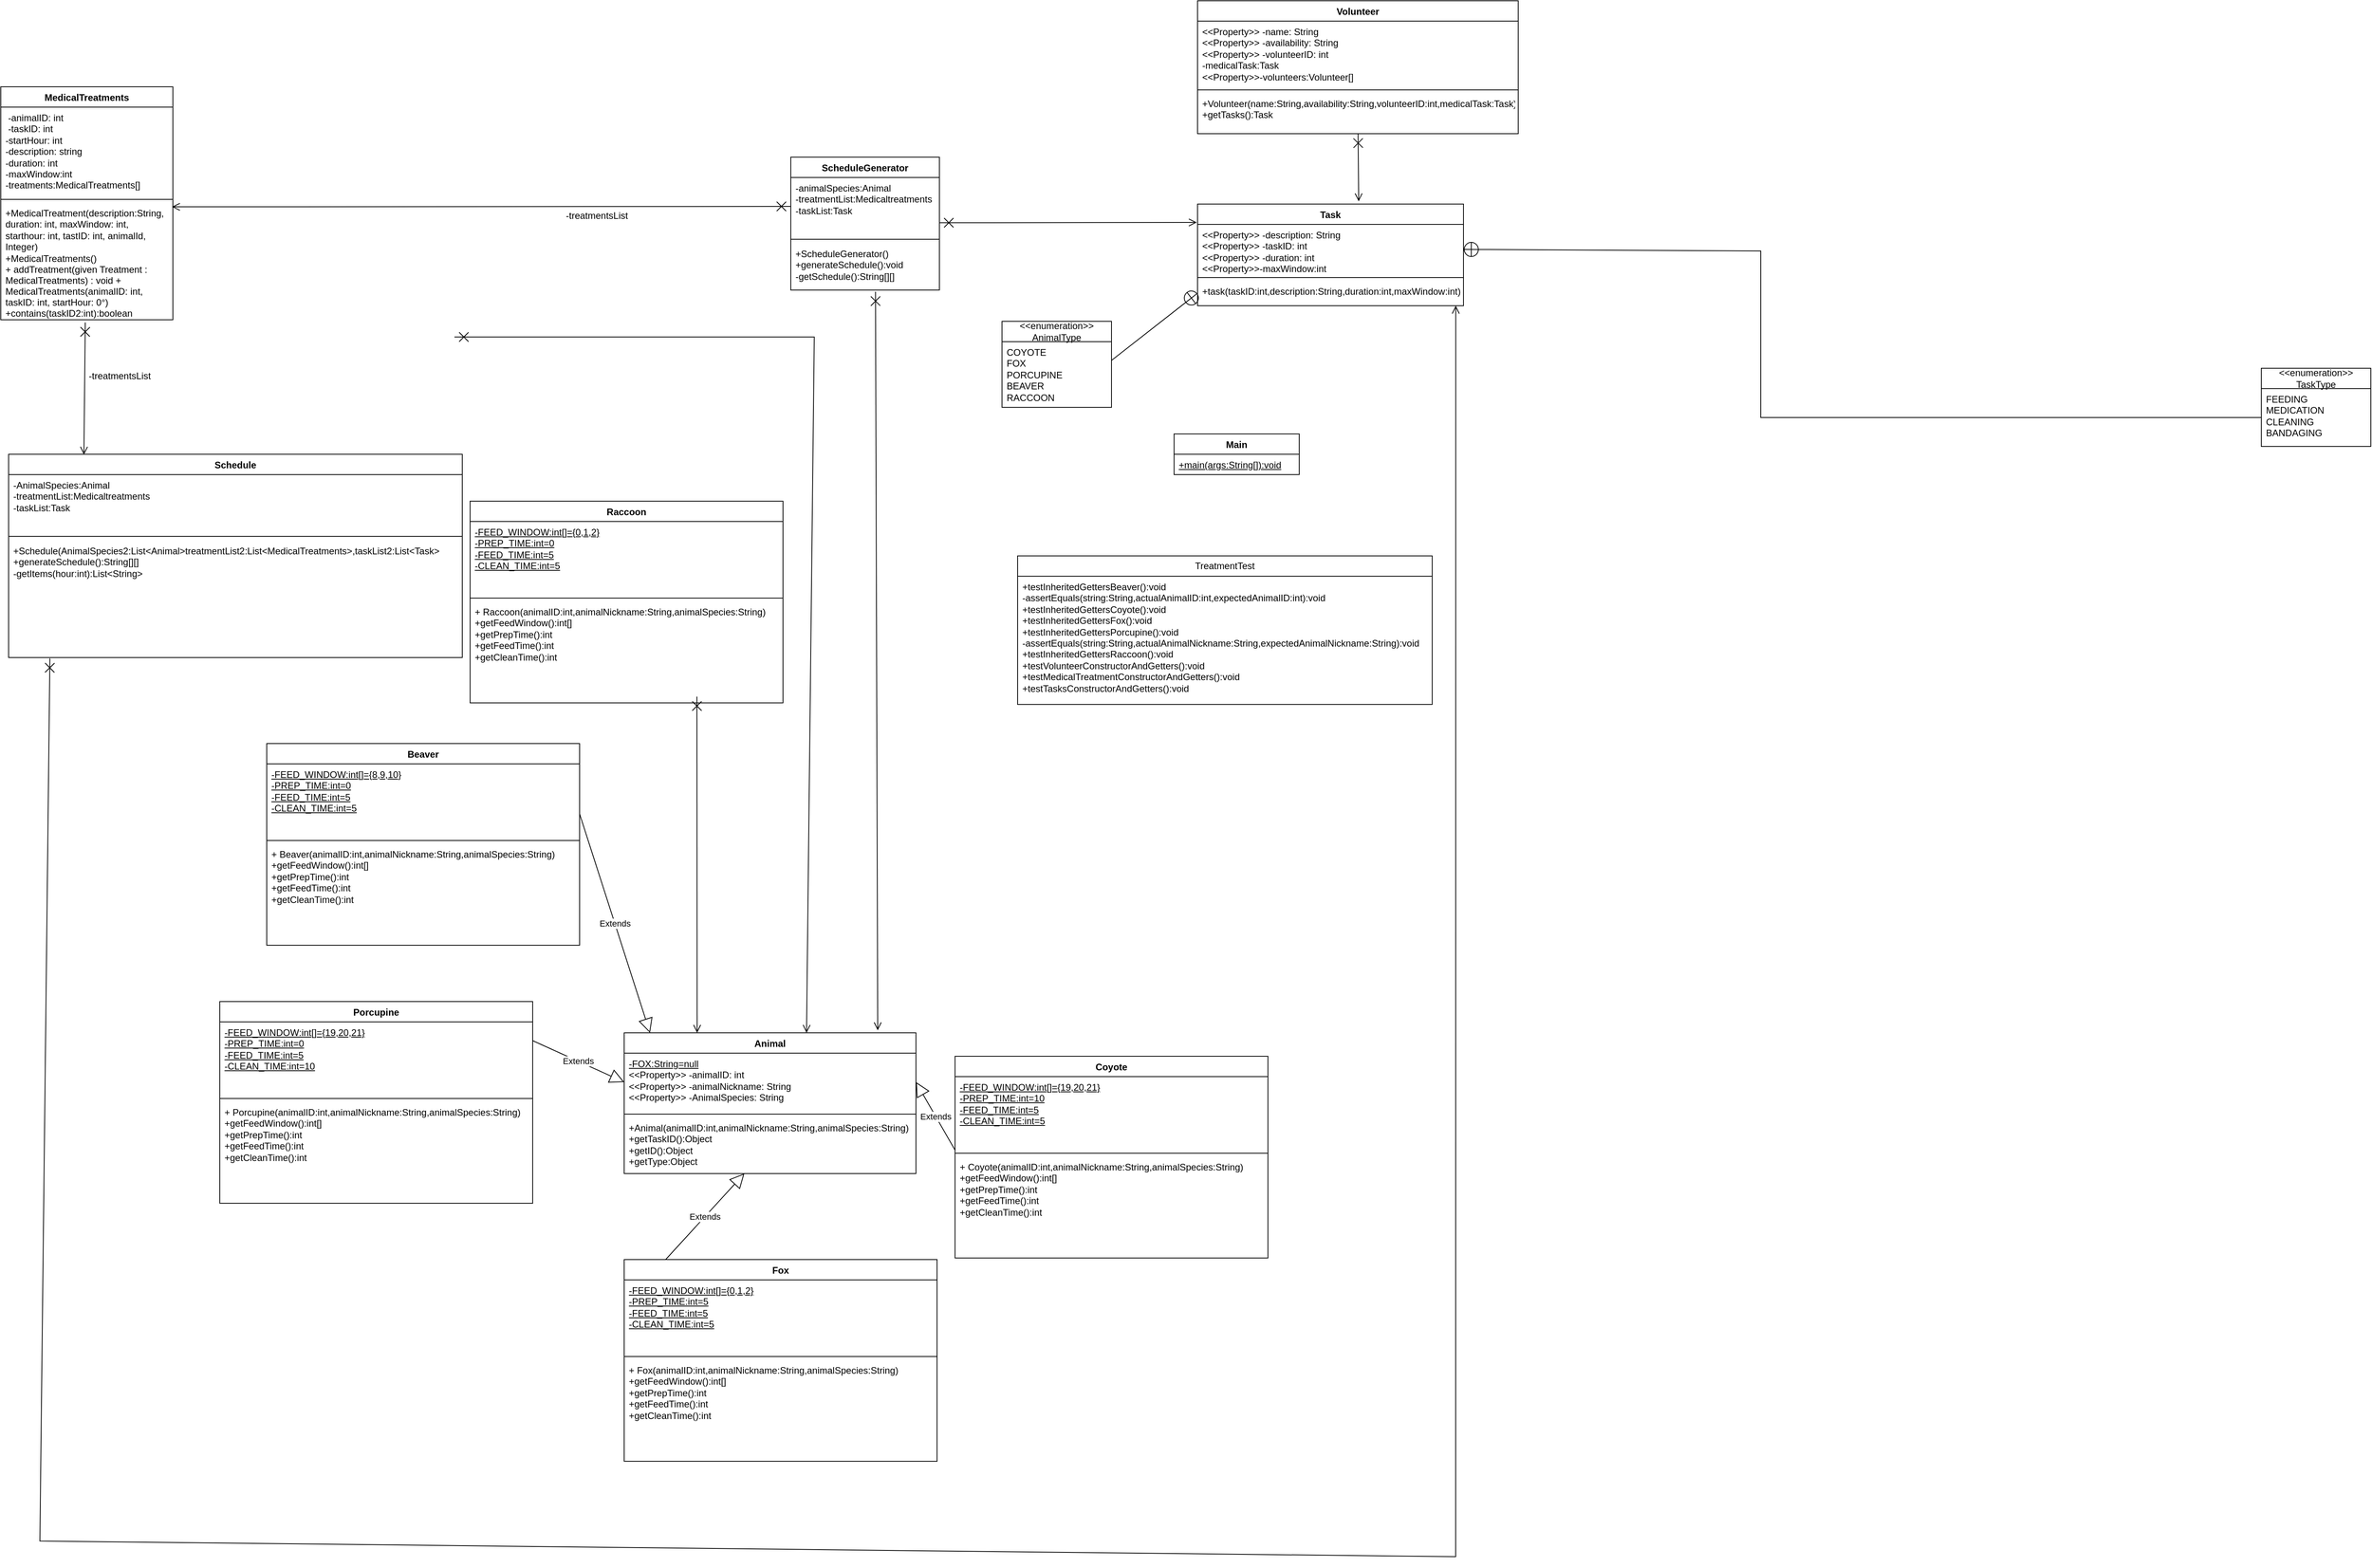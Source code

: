 <mxfile version="20.6.0" type="github">
  <diagram id="C5RBs43oDa-KdzZeNtuy" name="Page-1">
    <mxGraphModel dx="1544" dy="861" grid="1" gridSize="10" guides="1" tooltips="1" connect="1" arrows="1" fold="1" page="1" pageScale="1" pageWidth="827" pageHeight="1169" math="0" shadow="0">
      <root>
        <mxCell id="WIyWlLk6GJQsqaUBKTNV-0" />
        <mxCell id="WIyWlLk6GJQsqaUBKTNV-1" parent="WIyWlLk6GJQsqaUBKTNV-0" />
        <mxCell id="ZvidK5MDYinszyekVQmi-0" value="MedicalTreatments" style="swimlane;fontStyle=1;align=center;verticalAlign=top;childLayout=stackLayout;horizontal=1;startSize=26;horizontalStack=0;resizeParent=1;resizeParentMax=0;resizeLast=0;collapsible=1;marginBottom=0;whiteSpace=wrap;html=1;" vertex="1" parent="WIyWlLk6GJQsqaUBKTNV-1">
          <mxGeometry x="30" y="140" width="220" height="298" as="geometry" />
        </mxCell>
        <mxCell id="ZvidK5MDYinszyekVQmi-1" value="&amp;nbsp;-animalID: int&lt;br&gt;&amp;nbsp;-taskID: int&lt;br&gt;-startHour: int&lt;br&gt;-description: string&lt;br&gt;-duration: int&lt;br&gt;-maxWindow:int&lt;br&gt;-treatments:MedicalTreatments[]" style="text;strokeColor=none;fillColor=none;align=left;verticalAlign=top;spacingLeft=4;spacingRight=4;overflow=hidden;rotatable=0;points=[[0,0.5],[1,0.5]];portConstraint=eastwest;whiteSpace=wrap;html=1;" vertex="1" parent="ZvidK5MDYinszyekVQmi-0">
          <mxGeometry y="26" width="220" height="114" as="geometry" />
        </mxCell>
        <mxCell id="ZvidK5MDYinszyekVQmi-2" value="" style="line;strokeWidth=1;fillColor=none;align=left;verticalAlign=middle;spacingTop=-1;spacingLeft=3;spacingRight=3;rotatable=0;labelPosition=right;points=[];portConstraint=eastwest;strokeColor=inherit;" vertex="1" parent="ZvidK5MDYinszyekVQmi-0">
          <mxGeometry y="140" width="220" height="8" as="geometry" />
        </mxCell>
        <mxCell id="ZvidK5MDYinszyekVQmi-3" value="+MedicalTreatment(description:String, duration: int, maxWindow: int, starthour: int, tastID: int, animalId, Integer)&lt;br&gt;+MedicalTreatments()&lt;br&gt;&lt;p style=&quot;margin: 0px; font-variant-numeric: normal; font-variant-east-asian: normal; font-variant-alternates: normal; font-kerning: auto; font-optical-sizing: auto; font-feature-settings: normal; font-variation-settings: normal; font-stretch: normal; line-height: normal;&quot; class=&quot;p1&quot;&gt;+ addTreatment(given Treatment : MedicalTreatments) : void + MedicalTreatments(animalID: int, taskID: int, startHour: 0°)&lt;/p&gt;+contains(taskID2:int):boolean" style="text;strokeColor=none;fillColor=none;align=left;verticalAlign=top;spacingLeft=4;spacingRight=4;overflow=hidden;rotatable=0;points=[[0,0.5],[1,0.5]];portConstraint=eastwest;whiteSpace=wrap;html=1;" vertex="1" parent="ZvidK5MDYinszyekVQmi-0">
          <mxGeometry y="148" width="220" height="150" as="geometry" />
        </mxCell>
        <mxCell id="ZvidK5MDYinszyekVQmi-4" value="Schedule" style="swimlane;fontStyle=1;align=center;verticalAlign=top;childLayout=stackLayout;horizontal=1;startSize=26;horizontalStack=0;resizeParent=1;resizeParentMax=0;resizeLast=0;collapsible=1;marginBottom=0;whiteSpace=wrap;html=1;" vertex="1" parent="WIyWlLk6GJQsqaUBKTNV-1">
          <mxGeometry x="40" y="610" width="580" height="260" as="geometry" />
        </mxCell>
        <mxCell id="ZvidK5MDYinszyekVQmi-5" value="-AnimalSpecies:Animal&lt;br&gt;-treatmentList:Medicaltreatments&lt;br&gt;-taskList:Task" style="text;strokeColor=none;fillColor=none;align=left;verticalAlign=top;spacingLeft=4;spacingRight=4;overflow=hidden;rotatable=0;points=[[0,0.5],[1,0.5]];portConstraint=eastwest;whiteSpace=wrap;html=1;" vertex="1" parent="ZvidK5MDYinszyekVQmi-4">
          <mxGeometry y="26" width="580" height="74" as="geometry" />
        </mxCell>
        <mxCell id="ZvidK5MDYinszyekVQmi-6" value="" style="line;strokeWidth=1;fillColor=none;align=left;verticalAlign=middle;spacingTop=-1;spacingLeft=3;spacingRight=3;rotatable=0;labelPosition=right;points=[];portConstraint=eastwest;strokeColor=inherit;" vertex="1" parent="ZvidK5MDYinszyekVQmi-4">
          <mxGeometry y="100" width="580" height="10" as="geometry" />
        </mxCell>
        <mxCell id="ZvidK5MDYinszyekVQmi-7" value="+Schedule(AnimalSpecies2:List&amp;lt;Animal&amp;gt;treatmentList2:List&amp;lt;MedicalTreatments&amp;gt;,taskList2:List&amp;lt;Task&amp;gt;&lt;br&gt;+generateSchedule():String[][]&lt;br&gt;-getItems(hour:int):List&amp;lt;String&amp;gt;" style="text;strokeColor=none;fillColor=none;align=left;verticalAlign=top;spacingLeft=4;spacingRight=4;overflow=hidden;rotatable=0;points=[[0,0.5],[1,0.5]];portConstraint=eastwest;whiteSpace=wrap;html=1;" vertex="1" parent="ZvidK5MDYinszyekVQmi-4">
          <mxGeometry y="110" width="580" height="150" as="geometry" />
        </mxCell>
        <mxCell id="ZvidK5MDYinszyekVQmi-8" value="Raccoon" style="swimlane;fontStyle=1;align=center;verticalAlign=top;childLayout=stackLayout;horizontal=1;startSize=26;horizontalStack=0;resizeParent=1;resizeParentMax=0;resizeLast=0;collapsible=1;marginBottom=0;whiteSpace=wrap;html=1;" vertex="1" parent="WIyWlLk6GJQsqaUBKTNV-1">
          <mxGeometry x="630" y="670" width="400" height="258" as="geometry" />
        </mxCell>
        <mxCell id="ZvidK5MDYinszyekVQmi-9" value="&lt;u&gt;-FEED_WINDOW:int[]={0,1,2}&lt;br&gt;-PREP_TIME:int=0&lt;br&gt;-FEED_TIME:int=5&lt;br&gt;-CLEAN_TIME:int=5&lt;/u&gt;" style="text;strokeColor=none;fillColor=none;align=left;verticalAlign=top;spacingLeft=4;spacingRight=4;overflow=hidden;rotatable=0;points=[[0,0.5],[1,0.5]];portConstraint=eastwest;whiteSpace=wrap;html=1;" vertex="1" parent="ZvidK5MDYinszyekVQmi-8">
          <mxGeometry y="26" width="400" height="94" as="geometry" />
        </mxCell>
        <mxCell id="ZvidK5MDYinszyekVQmi-10" value="" style="line;strokeWidth=1;fillColor=none;align=left;verticalAlign=middle;spacingTop=-1;spacingLeft=3;spacingRight=3;rotatable=0;labelPosition=right;points=[];portConstraint=eastwest;strokeColor=inherit;" vertex="1" parent="ZvidK5MDYinszyekVQmi-8">
          <mxGeometry y="120" width="400" height="8" as="geometry" />
        </mxCell>
        <mxCell id="ZvidK5MDYinszyekVQmi-11" value="+ Raccoon(animalID:int,animalNickname:String,animalSpecies:String)&lt;br&gt;+getFeedWindow():int[]&lt;br&gt;+getPrepTime():int&lt;br&gt;+getFeedTime():int&lt;br&gt;+getCleanTime():int" style="text;strokeColor=none;fillColor=none;align=left;verticalAlign=top;spacingLeft=4;spacingRight=4;overflow=hidden;rotatable=0;points=[[0,0.5],[1,0.5]];portConstraint=eastwest;whiteSpace=wrap;html=1;" vertex="1" parent="ZvidK5MDYinszyekVQmi-8">
          <mxGeometry y="128" width="400" height="130" as="geometry" />
        </mxCell>
        <mxCell id="ZvidK5MDYinszyekVQmi-12" value="Beaver" style="swimlane;fontStyle=1;align=center;verticalAlign=top;childLayout=stackLayout;horizontal=1;startSize=26;horizontalStack=0;resizeParent=1;resizeParentMax=0;resizeLast=0;collapsible=1;marginBottom=0;whiteSpace=wrap;html=1;" vertex="1" parent="WIyWlLk6GJQsqaUBKTNV-1">
          <mxGeometry x="370" y="980" width="400" height="258" as="geometry" />
        </mxCell>
        <mxCell id="ZvidK5MDYinszyekVQmi-13" value="&lt;u&gt;-FEED_WINDOW:int[]={8,9,10}&lt;br&gt;-PREP_TIME:int=0&lt;br&gt;-FEED_TIME:int=5&lt;br&gt;-CLEAN_TIME:int=5&lt;/u&gt;" style="text;strokeColor=none;fillColor=none;align=left;verticalAlign=top;spacingLeft=4;spacingRight=4;overflow=hidden;rotatable=0;points=[[0,0.5],[1,0.5]];portConstraint=eastwest;whiteSpace=wrap;html=1;" vertex="1" parent="ZvidK5MDYinszyekVQmi-12">
          <mxGeometry y="26" width="400" height="94" as="geometry" />
        </mxCell>
        <mxCell id="ZvidK5MDYinszyekVQmi-14" value="" style="line;strokeWidth=1;fillColor=none;align=left;verticalAlign=middle;spacingTop=-1;spacingLeft=3;spacingRight=3;rotatable=0;labelPosition=right;points=[];portConstraint=eastwest;strokeColor=inherit;" vertex="1" parent="ZvidK5MDYinszyekVQmi-12">
          <mxGeometry y="120" width="400" height="8" as="geometry" />
        </mxCell>
        <mxCell id="ZvidK5MDYinszyekVQmi-15" value="+ Beaver(animalID:int,animalNickname:String,animalSpecies:String)&lt;br&gt;+getFeedWindow():int[]&lt;br&gt;+getPrepTime():int&lt;br&gt;+getFeedTime():int&lt;br&gt;+getCleanTime():int" style="text;strokeColor=none;fillColor=none;align=left;verticalAlign=top;spacingLeft=4;spacingRight=4;overflow=hidden;rotatable=0;points=[[0,0.5],[1,0.5]];portConstraint=eastwest;whiteSpace=wrap;html=1;" vertex="1" parent="ZvidK5MDYinszyekVQmi-12">
          <mxGeometry y="128" width="400" height="130" as="geometry" />
        </mxCell>
        <mxCell id="ZvidK5MDYinszyekVQmi-16" value="Porcupine" style="swimlane;fontStyle=1;align=center;verticalAlign=top;childLayout=stackLayout;horizontal=1;startSize=26;horizontalStack=0;resizeParent=1;resizeParentMax=0;resizeLast=0;collapsible=1;marginBottom=0;whiteSpace=wrap;html=1;" vertex="1" parent="WIyWlLk6GJQsqaUBKTNV-1">
          <mxGeometry x="310" y="1310" width="400" height="258" as="geometry" />
        </mxCell>
        <mxCell id="ZvidK5MDYinszyekVQmi-17" value="&lt;u&gt;-FEED_WINDOW:int[]={19,20,21}&lt;br&gt;-PREP_TIME:int=0&lt;br&gt;-FEED_TIME:int=5&lt;br&gt;-CLEAN_TIME:int=10&lt;/u&gt;" style="text;strokeColor=none;fillColor=none;align=left;verticalAlign=top;spacingLeft=4;spacingRight=4;overflow=hidden;rotatable=0;points=[[0,0.5],[1,0.5]];portConstraint=eastwest;whiteSpace=wrap;html=1;" vertex="1" parent="ZvidK5MDYinszyekVQmi-16">
          <mxGeometry y="26" width="400" height="94" as="geometry" />
        </mxCell>
        <mxCell id="ZvidK5MDYinszyekVQmi-18" value="" style="line;strokeWidth=1;fillColor=none;align=left;verticalAlign=middle;spacingTop=-1;spacingLeft=3;spacingRight=3;rotatable=0;labelPosition=right;points=[];portConstraint=eastwest;strokeColor=inherit;" vertex="1" parent="ZvidK5MDYinszyekVQmi-16">
          <mxGeometry y="120" width="400" height="8" as="geometry" />
        </mxCell>
        <mxCell id="ZvidK5MDYinszyekVQmi-19" value="+ Porcupine(animalID:int,animalNickname:String,animalSpecies:String)&lt;br&gt;+getFeedWindow():int[]&lt;br&gt;+getPrepTime():int&lt;br&gt;+getFeedTime():int&lt;br&gt;+getCleanTime():int" style="text;strokeColor=none;fillColor=none;align=left;verticalAlign=top;spacingLeft=4;spacingRight=4;overflow=hidden;rotatable=0;points=[[0,0.5],[1,0.5]];portConstraint=eastwest;whiteSpace=wrap;html=1;" vertex="1" parent="ZvidK5MDYinszyekVQmi-16">
          <mxGeometry y="128" width="400" height="130" as="geometry" />
        </mxCell>
        <mxCell id="ZvidK5MDYinszyekVQmi-20" value="Fox" style="swimlane;fontStyle=1;align=center;verticalAlign=top;childLayout=stackLayout;horizontal=1;startSize=26;horizontalStack=0;resizeParent=1;resizeParentMax=0;resizeLast=0;collapsible=1;marginBottom=0;whiteSpace=wrap;html=1;" vertex="1" parent="WIyWlLk6GJQsqaUBKTNV-1">
          <mxGeometry x="827" y="1640" width="400" height="258" as="geometry" />
        </mxCell>
        <mxCell id="ZvidK5MDYinszyekVQmi-21" value="&lt;u&gt;-FEED_WINDOW:int[]={0,1,2}&lt;br&gt;-PREP_TIME:int=5&lt;br&gt;-FEED_TIME:int=5&lt;br&gt;-CLEAN_TIME:int=5&lt;/u&gt;" style="text;strokeColor=none;fillColor=none;align=left;verticalAlign=top;spacingLeft=4;spacingRight=4;overflow=hidden;rotatable=0;points=[[0,0.5],[1,0.5]];portConstraint=eastwest;whiteSpace=wrap;html=1;" vertex="1" parent="ZvidK5MDYinszyekVQmi-20">
          <mxGeometry y="26" width="400" height="94" as="geometry" />
        </mxCell>
        <mxCell id="ZvidK5MDYinszyekVQmi-22" value="" style="line;strokeWidth=1;fillColor=none;align=left;verticalAlign=middle;spacingTop=-1;spacingLeft=3;spacingRight=3;rotatable=0;labelPosition=right;points=[];portConstraint=eastwest;strokeColor=inherit;" vertex="1" parent="ZvidK5MDYinszyekVQmi-20">
          <mxGeometry y="120" width="400" height="8" as="geometry" />
        </mxCell>
        <mxCell id="ZvidK5MDYinszyekVQmi-23" value="+ Fox(animalID:int,animalNickname:String,animalSpecies:String)&lt;br&gt;+getFeedWindow():int[]&lt;br&gt;+getPrepTime():int&lt;br&gt;+getFeedTime():int&lt;br&gt;+getCleanTime():int" style="text;strokeColor=none;fillColor=none;align=left;verticalAlign=top;spacingLeft=4;spacingRight=4;overflow=hidden;rotatable=0;points=[[0,0.5],[1,0.5]];portConstraint=eastwest;whiteSpace=wrap;html=1;" vertex="1" parent="ZvidK5MDYinszyekVQmi-20">
          <mxGeometry y="128" width="400" height="130" as="geometry" />
        </mxCell>
        <mxCell id="ZvidK5MDYinszyekVQmi-24" value="Coyote" style="swimlane;fontStyle=1;align=center;verticalAlign=top;childLayout=stackLayout;horizontal=1;startSize=26;horizontalStack=0;resizeParent=1;resizeParentMax=0;resizeLast=0;collapsible=1;marginBottom=0;whiteSpace=wrap;html=1;" vertex="1" parent="WIyWlLk6GJQsqaUBKTNV-1">
          <mxGeometry x="1250" y="1380" width="400" height="258" as="geometry" />
        </mxCell>
        <mxCell id="ZvidK5MDYinszyekVQmi-25" value="&lt;u&gt;-FEED_WINDOW:int[]={19,20,21}&lt;br&gt;-PREP_TIME:int=10&lt;br&gt;-FEED_TIME:int=5&lt;br&gt;-CLEAN_TIME:int=5&lt;/u&gt;" style="text;strokeColor=none;fillColor=none;align=left;verticalAlign=top;spacingLeft=4;spacingRight=4;overflow=hidden;rotatable=0;points=[[0,0.5],[1,0.5]];portConstraint=eastwest;whiteSpace=wrap;html=1;" vertex="1" parent="ZvidK5MDYinszyekVQmi-24">
          <mxGeometry y="26" width="400" height="94" as="geometry" />
        </mxCell>
        <mxCell id="ZvidK5MDYinszyekVQmi-26" value="Extends" style="endArrow=block;endSize=16;endFill=0;html=1;rounded=0;entryX=1;entryY=0.5;entryDx=0;entryDy=0;" edge="1" parent="ZvidK5MDYinszyekVQmi-24" target="ZvidK5MDYinszyekVQmi-30">
          <mxGeometry width="160" relative="1" as="geometry">
            <mxPoint y="120" as="sourcePoint" />
            <mxPoint x="-10" y="20" as="targetPoint" />
          </mxGeometry>
        </mxCell>
        <mxCell id="ZvidK5MDYinszyekVQmi-27" value="" style="line;strokeWidth=1;fillColor=none;align=left;verticalAlign=middle;spacingTop=-1;spacingLeft=3;spacingRight=3;rotatable=0;labelPosition=right;points=[];portConstraint=eastwest;strokeColor=inherit;" vertex="1" parent="ZvidK5MDYinszyekVQmi-24">
          <mxGeometry y="120" width="400" height="8" as="geometry" />
        </mxCell>
        <mxCell id="ZvidK5MDYinszyekVQmi-28" value="+ Coyote(animalID:int,animalNickname:String,animalSpecies:String)&lt;br&gt;+getFeedWindow():int[]&lt;br&gt;+getPrepTime():int&lt;br&gt;+getFeedTime():int&lt;br&gt;+getCleanTime():int" style="text;strokeColor=none;fillColor=none;align=left;verticalAlign=top;spacingLeft=4;spacingRight=4;overflow=hidden;rotatable=0;points=[[0,0.5],[1,0.5]];portConstraint=eastwest;whiteSpace=wrap;html=1;" vertex="1" parent="ZvidK5MDYinszyekVQmi-24">
          <mxGeometry y="128" width="400" height="130" as="geometry" />
        </mxCell>
        <mxCell id="ZvidK5MDYinszyekVQmi-29" value="Animal" style="swimlane;fontStyle=1;align=center;verticalAlign=top;childLayout=stackLayout;horizontal=1;startSize=26;horizontalStack=0;resizeParent=1;resizeParentMax=0;resizeLast=0;collapsible=1;marginBottom=0;whiteSpace=wrap;html=1;" vertex="1" parent="WIyWlLk6GJQsqaUBKTNV-1">
          <mxGeometry x="827" y="1350" width="373" height="180" as="geometry" />
        </mxCell>
        <mxCell id="ZvidK5MDYinszyekVQmi-30" value="&lt;u&gt;-FOX:String=null&lt;/u&gt;&lt;br&gt;&amp;lt;&amp;lt;Property&amp;gt;&amp;gt; -animalID: int&lt;br&gt;&amp;lt;&amp;lt;Property&amp;gt;&amp;gt; -animalNickname: String&lt;br&gt;&amp;lt;&amp;lt;Property&amp;gt;&amp;gt; -AnimalSpecies: String" style="text;strokeColor=none;fillColor=none;align=left;verticalAlign=top;spacingLeft=4;spacingRight=4;overflow=hidden;rotatable=0;points=[[0,0.5],[1,0.5]];portConstraint=eastwest;whiteSpace=wrap;html=1;" vertex="1" parent="ZvidK5MDYinszyekVQmi-29">
          <mxGeometry y="26" width="373" height="74" as="geometry" />
        </mxCell>
        <mxCell id="ZvidK5MDYinszyekVQmi-31" value="" style="line;strokeWidth=1;fillColor=none;align=left;verticalAlign=middle;spacingTop=-1;spacingLeft=3;spacingRight=3;rotatable=0;labelPosition=right;points=[];portConstraint=eastwest;strokeColor=inherit;" vertex="1" parent="ZvidK5MDYinszyekVQmi-29">
          <mxGeometry y="100" width="373" height="8" as="geometry" />
        </mxCell>
        <mxCell id="ZvidK5MDYinszyekVQmi-32" value="+Animal(animalID:int,animalNickname:String,animalSpecies:String)&lt;br&gt;+getTaskID():Object&lt;br&gt;+getID():Object&lt;br&gt;+getType:Object" style="text;strokeColor=none;fillColor=none;align=left;verticalAlign=top;spacingLeft=4;spacingRight=4;overflow=hidden;rotatable=0;points=[[0,0.5],[1,0.5]];portConstraint=eastwest;whiteSpace=wrap;html=1;" vertex="1" parent="ZvidK5MDYinszyekVQmi-29">
          <mxGeometry y="108" width="373" height="72" as="geometry" />
        </mxCell>
        <mxCell id="ZvidK5MDYinszyekVQmi-33" value="ScheduleGenerator" style="swimlane;fontStyle=1;align=center;verticalAlign=top;childLayout=stackLayout;horizontal=1;startSize=26;horizontalStack=0;resizeParent=1;resizeParentMax=0;resizeLast=0;collapsible=1;marginBottom=0;whiteSpace=wrap;html=1;" vertex="1" parent="WIyWlLk6GJQsqaUBKTNV-1">
          <mxGeometry x="1040" y="230" width="190" height="170" as="geometry" />
        </mxCell>
        <mxCell id="ZvidK5MDYinszyekVQmi-34" value="-animalSpecies:Animal&lt;br&gt;-treatmentList:Medicaltreatments&lt;br&gt;-taskList:Task" style="text;strokeColor=none;fillColor=none;align=left;verticalAlign=top;spacingLeft=4;spacingRight=4;overflow=hidden;rotatable=0;points=[[0,0.5],[1,0.5]];portConstraint=eastwest;whiteSpace=wrap;html=1;" vertex="1" parent="ZvidK5MDYinszyekVQmi-33">
          <mxGeometry y="26" width="190" height="74" as="geometry" />
        </mxCell>
        <mxCell id="ZvidK5MDYinszyekVQmi-35" value="" style="line;strokeWidth=1;fillColor=none;align=left;verticalAlign=middle;spacingTop=-1;spacingLeft=3;spacingRight=3;rotatable=0;labelPosition=right;points=[];portConstraint=eastwest;strokeColor=inherit;" vertex="1" parent="ZvidK5MDYinszyekVQmi-33">
          <mxGeometry y="100" width="190" height="10" as="geometry" />
        </mxCell>
        <mxCell id="ZvidK5MDYinszyekVQmi-36" value="+ScheduleGenerator()&lt;br&gt;+generateSchedule():void&lt;br&gt;-getSchedule():String[][]" style="text;strokeColor=none;fillColor=none;align=left;verticalAlign=top;spacingLeft=4;spacingRight=4;overflow=hidden;rotatable=0;points=[[0,0.5],[1,0.5]];portConstraint=eastwest;whiteSpace=wrap;html=1;" vertex="1" parent="ZvidK5MDYinszyekVQmi-33">
          <mxGeometry y="110" width="190" height="60" as="geometry" />
        </mxCell>
        <mxCell id="ZvidK5MDYinszyekVQmi-37" value="&amp;lt;&amp;lt;enumeration&amp;gt;&amp;gt;&lt;br&gt;AnimalType" style="swimlane;fontStyle=0;childLayout=stackLayout;horizontal=1;startSize=26;fillColor=none;horizontalStack=0;resizeParent=1;resizeParentMax=0;resizeLast=0;collapsible=1;marginBottom=0;whiteSpace=wrap;html=1;" vertex="1" parent="WIyWlLk6GJQsqaUBKTNV-1">
          <mxGeometry x="1310" y="440" width="140" height="110" as="geometry" />
        </mxCell>
        <mxCell id="ZvidK5MDYinszyekVQmi-38" value="COYOTE&lt;br&gt;FOX&lt;br&gt;PORCUPINE&lt;br&gt;BEAVER&lt;br&gt;RACCOON" style="text;strokeColor=none;fillColor=none;align=left;verticalAlign=top;spacingLeft=4;spacingRight=4;overflow=hidden;rotatable=0;points=[[0,0.5],[1,0.5]];portConstraint=eastwest;whiteSpace=wrap;html=1;" vertex="1" parent="ZvidK5MDYinszyekVQmi-37">
          <mxGeometry y="26" width="140" height="84" as="geometry" />
        </mxCell>
        <mxCell id="ZvidK5MDYinszyekVQmi-39" value="Task" style="swimlane;fontStyle=1;align=center;verticalAlign=top;childLayout=stackLayout;horizontal=1;startSize=26;horizontalStack=0;resizeParent=1;resizeParentMax=0;resizeLast=0;collapsible=1;marginBottom=0;whiteSpace=wrap;html=1;" vertex="1" parent="WIyWlLk6GJQsqaUBKTNV-1">
          <mxGeometry x="1560" y="290" width="340" height="130" as="geometry" />
        </mxCell>
        <mxCell id="ZvidK5MDYinszyekVQmi-40" value="&amp;lt;&amp;lt;Property&amp;gt;&amp;gt; -description: String&lt;br&gt;&amp;lt;&amp;lt;Property&amp;gt;&amp;gt; -taskID: int&lt;br&gt;&amp;lt;&amp;lt;Property&amp;gt;&amp;gt; -duration: int&lt;br&gt;&amp;lt;&amp;lt;Property&amp;gt;&amp;gt;-maxWindow:int" style="text;strokeColor=none;fillColor=none;align=left;verticalAlign=top;spacingLeft=4;spacingRight=4;overflow=hidden;rotatable=0;points=[[0,0.5],[1,0.5]];portConstraint=eastwest;whiteSpace=wrap;html=1;" vertex="1" parent="ZvidK5MDYinszyekVQmi-39">
          <mxGeometry y="26" width="340" height="64" as="geometry" />
        </mxCell>
        <mxCell id="ZvidK5MDYinszyekVQmi-41" value="" style="line;strokeWidth=1;fillColor=none;align=left;verticalAlign=middle;spacingTop=-1;spacingLeft=3;spacingRight=3;rotatable=0;labelPosition=right;points=[];portConstraint=eastwest;strokeColor=inherit;" vertex="1" parent="ZvidK5MDYinszyekVQmi-39">
          <mxGeometry y="90" width="340" height="8" as="geometry" />
        </mxCell>
        <mxCell id="ZvidK5MDYinszyekVQmi-42" value="+task(taskID:int,description:String,duration:int,maxWindow:int)" style="text;strokeColor=none;fillColor=none;align=left;verticalAlign=top;spacingLeft=4;spacingRight=4;overflow=hidden;rotatable=0;points=[[0,0.5],[1,0.5]];portConstraint=eastwest;whiteSpace=wrap;html=1;" vertex="1" parent="ZvidK5MDYinszyekVQmi-39">
          <mxGeometry y="98" width="340" height="32" as="geometry" />
        </mxCell>
        <mxCell id="ZvidK5MDYinszyekVQmi-43" value="Volunteer" style="swimlane;fontStyle=1;align=center;verticalAlign=top;childLayout=stackLayout;horizontal=1;startSize=26;horizontalStack=0;resizeParent=1;resizeParentMax=0;resizeLast=0;collapsible=1;marginBottom=0;whiteSpace=wrap;html=1;" vertex="1" parent="WIyWlLk6GJQsqaUBKTNV-1">
          <mxGeometry x="1560" y="30" width="410" height="170" as="geometry" />
        </mxCell>
        <mxCell id="ZvidK5MDYinszyekVQmi-44" value="&amp;lt;&amp;lt;Property&amp;gt;&amp;gt; -name: String&lt;br&gt;&amp;lt;&amp;lt;Property&amp;gt;&amp;gt; -availability: String&lt;br&gt;&amp;lt;&amp;lt;Property&amp;gt;&amp;gt; -volunteerID: int&lt;br&gt;-medicalTask:Task&lt;br&gt;&amp;lt;&amp;lt;Property&amp;gt;&amp;gt;-volunteers:Volunteer[]" style="text;strokeColor=none;fillColor=none;align=left;verticalAlign=top;spacingLeft=4;spacingRight=4;overflow=hidden;rotatable=0;points=[[0,0.5],[1,0.5]];portConstraint=eastwest;whiteSpace=wrap;html=1;" vertex="1" parent="ZvidK5MDYinszyekVQmi-43">
          <mxGeometry y="26" width="410" height="84" as="geometry" />
        </mxCell>
        <mxCell id="ZvidK5MDYinszyekVQmi-45" value="" style="line;strokeWidth=1;fillColor=none;align=left;verticalAlign=middle;spacingTop=-1;spacingLeft=3;spacingRight=3;rotatable=0;labelPosition=right;points=[];portConstraint=eastwest;strokeColor=inherit;" vertex="1" parent="ZvidK5MDYinszyekVQmi-43">
          <mxGeometry y="110" width="410" height="8" as="geometry" />
        </mxCell>
        <mxCell id="ZvidK5MDYinszyekVQmi-46" value="+Volunteer(name:String,availability:String,volunteerID:int,medicalTask:Task)&lt;br&gt;+getTasks():Task" style="text;strokeColor=none;fillColor=none;align=left;verticalAlign=top;spacingLeft=4;spacingRight=4;overflow=hidden;rotatable=0;points=[[0,0.5],[1,0.5]];portConstraint=eastwest;whiteSpace=wrap;html=1;" vertex="1" parent="ZvidK5MDYinszyekVQmi-43">
          <mxGeometry y="118" width="410" height="52" as="geometry" />
        </mxCell>
        <mxCell id="ZvidK5MDYinszyekVQmi-47" value="TreatmentTest" style="swimlane;fontStyle=0;childLayout=stackLayout;horizontal=1;startSize=26;fillColor=none;horizontalStack=0;resizeParent=1;resizeParentMax=0;resizeLast=0;collapsible=1;marginBottom=0;whiteSpace=wrap;html=1;" vertex="1" parent="WIyWlLk6GJQsqaUBKTNV-1">
          <mxGeometry x="1330" y="740" width="530" height="190" as="geometry" />
        </mxCell>
        <mxCell id="ZvidK5MDYinszyekVQmi-48" value="+testInheritedGettersBeaver():void&lt;br&gt;-assertEquals(string:String,actualAnimalID:int,expectedAnimalID:int):void&lt;br&gt;+testInheritedGettersCoyote():void&lt;br&gt;+testInheritedGettersFox():void&lt;br&gt;+testInheritedGettersPorcupine():void&lt;br&gt;-assertEquals(string:String,actualAnimalNickname:String,expectedAnimalNickname:String):void&lt;br&gt;+testInheritedGettersRaccoon():void&lt;br&gt;+testVolunteerConstructorAndGetters():void&lt;br&gt;+testMedicalTreatmentConstructorAndGetters():void&lt;br&gt;+testTasksConstructorAndGetters():void" style="text;strokeColor=none;fillColor=none;align=left;verticalAlign=top;spacingLeft=4;spacingRight=4;overflow=hidden;rotatable=0;points=[[0,0.5],[1,0.5]];portConstraint=eastwest;whiteSpace=wrap;html=1;" vertex="1" parent="ZvidK5MDYinszyekVQmi-47">
          <mxGeometry y="26" width="530" height="164" as="geometry" />
        </mxCell>
        <mxCell id="ZvidK5MDYinszyekVQmi-49" value="Main" style="swimlane;fontStyle=1;align=center;verticalAlign=top;childLayout=stackLayout;horizontal=1;startSize=26;horizontalStack=0;resizeParent=1;resizeParentMax=0;resizeLast=0;collapsible=1;marginBottom=0;whiteSpace=wrap;html=1;" vertex="1" parent="WIyWlLk6GJQsqaUBKTNV-1">
          <mxGeometry x="1530" y="584" width="160" height="52" as="geometry" />
        </mxCell>
        <mxCell id="ZvidK5MDYinszyekVQmi-50" value="&lt;u&gt;+main(args:String[]):void&lt;/u&gt;" style="text;strokeColor=none;fillColor=none;align=left;verticalAlign=top;spacingLeft=4;spacingRight=4;overflow=hidden;rotatable=0;points=[[0,0.5],[1,0.5]];portConstraint=eastwest;whiteSpace=wrap;html=1;" vertex="1" parent="ZvidK5MDYinszyekVQmi-49">
          <mxGeometry y="26" width="160" height="26" as="geometry" />
        </mxCell>
        <mxCell id="ZvidK5MDYinszyekVQmi-60" value="&amp;lt;&amp;lt;enumeration&amp;gt;&amp;gt;&lt;br&gt;TaskType" style="swimlane;fontStyle=0;childLayout=stackLayout;horizontal=1;startSize=26;fillColor=none;horizontalStack=0;resizeParent=1;resizeParentMax=0;resizeLast=0;collapsible=1;marginBottom=0;whiteSpace=wrap;html=1;" vertex="1" parent="WIyWlLk6GJQsqaUBKTNV-1">
          <mxGeometry x="2920" y="500" width="140" height="100" as="geometry" />
        </mxCell>
        <mxCell id="ZvidK5MDYinszyekVQmi-61" value="FEEDING&lt;br&gt;MEDICATION&lt;br&gt;CLEANING&lt;br&gt;BANDAGING" style="text;strokeColor=none;fillColor=none;align=left;verticalAlign=top;spacingLeft=4;spacingRight=4;overflow=hidden;rotatable=0;points=[[0,0.5],[1,0.5]];portConstraint=eastwest;whiteSpace=wrap;html=1;" vertex="1" parent="ZvidK5MDYinszyekVQmi-60">
          <mxGeometry y="26" width="140" height="74" as="geometry" />
        </mxCell>
        <mxCell id="ZvidK5MDYinszyekVQmi-62" value="" style="endArrow=open;startArrow=cross;endFill=0;startFill=0;endSize=8;startSize=10;html=1;rounded=0;entryX=0.166;entryY=0.002;entryDx=0;entryDy=0;entryPerimeter=0;exitX=0.491;exitY=1.023;exitDx=0;exitDy=0;exitPerimeter=0;" edge="1" parent="WIyWlLk6GJQsqaUBKTNV-1" source="ZvidK5MDYinszyekVQmi-3" target="ZvidK5MDYinszyekVQmi-4">
          <mxGeometry width="160" relative="1" as="geometry">
            <mxPoint x="136" y="460" as="sourcePoint" />
            <mxPoint x="360" y="370" as="targetPoint" />
            <Array as="points" />
          </mxGeometry>
        </mxCell>
        <mxCell id="ZvidK5MDYinszyekVQmi-63" value="Extends" style="endArrow=block;endSize=16;endFill=0;html=1;rounded=0;" edge="1" parent="WIyWlLk6GJQsqaUBKTNV-1">
          <mxGeometry width="160" relative="1" as="geometry">
            <mxPoint x="770" y="1070" as="sourcePoint" />
            <mxPoint x="860" y="1350" as="targetPoint" />
          </mxGeometry>
        </mxCell>
        <mxCell id="ZvidK5MDYinszyekVQmi-64" value="Extends" style="endArrow=block;endSize=16;endFill=0;html=1;rounded=0;entryX=0;entryY=0.5;entryDx=0;entryDy=0;" edge="1" parent="WIyWlLk6GJQsqaUBKTNV-1" target="ZvidK5MDYinszyekVQmi-30">
          <mxGeometry width="160" relative="1" as="geometry">
            <mxPoint x="710" y="1360" as="sourcePoint" />
            <mxPoint x="750" y="1500" as="targetPoint" />
          </mxGeometry>
        </mxCell>
        <mxCell id="ZvidK5MDYinszyekVQmi-65" value="Extends" style="endArrow=block;endSize=16;endFill=0;html=1;rounded=0;" edge="1" parent="WIyWlLk6GJQsqaUBKTNV-1" target="ZvidK5MDYinszyekVQmi-32">
          <mxGeometry width="160" relative="1" as="geometry">
            <mxPoint x="880" y="1640" as="sourcePoint" />
            <mxPoint x="1050" y="1490" as="targetPoint" />
          </mxGeometry>
        </mxCell>
        <mxCell id="ZvidK5MDYinszyekVQmi-66" value="" style="endArrow=open;startArrow=cross;endFill=0;startFill=0;endSize=8;startSize=10;html=1;rounded=0;entryX=0.995;entryY=0.037;entryDx=0;entryDy=0;exitX=0;exitY=0.5;exitDx=0;exitDy=0;entryPerimeter=0;" edge="1" parent="WIyWlLk6GJQsqaUBKTNV-1" source="ZvidK5MDYinszyekVQmi-34" target="ZvidK5MDYinszyekVQmi-3">
          <mxGeometry width="160" relative="1" as="geometry">
            <mxPoint x="820" y="417.78" as="sourcePoint" />
            <mxPoint x="980" y="417.78" as="targetPoint" />
          </mxGeometry>
        </mxCell>
        <mxCell id="ZvidK5MDYinszyekVQmi-67" value="" style="endArrow=open;startArrow=cross;endFill=0;startFill=0;endSize=8;startSize=10;html=1;rounded=0;exitX=0.57;exitY=1.035;exitDx=0;exitDy=0;exitPerimeter=0;entryX=0.869;entryY=-0.018;entryDx=0;entryDy=0;entryPerimeter=0;" edge="1" parent="WIyWlLk6GJQsqaUBKTNV-1" source="ZvidK5MDYinszyekVQmi-36" target="ZvidK5MDYinszyekVQmi-29">
          <mxGeometry width="160" relative="1" as="geometry">
            <mxPoint x="1070" y="650" as="sourcePoint" />
            <mxPoint x="1230" y="650" as="targetPoint" />
          </mxGeometry>
        </mxCell>
        <mxCell id="ZvidK5MDYinszyekVQmi-68" value="" style="endArrow=open;startArrow=cross;endFill=0;startFill=0;endSize=8;startSize=10;html=1;rounded=0;entryX=0.25;entryY=0;entryDx=0;entryDy=0;" edge="1" parent="WIyWlLk6GJQsqaUBKTNV-1" target="ZvidK5MDYinszyekVQmi-29">
          <mxGeometry width="160" relative="1" as="geometry">
            <mxPoint x="920" y="920" as="sourcePoint" />
            <mxPoint x="1000" y="1190" as="targetPoint" />
          </mxGeometry>
        </mxCell>
        <mxCell id="ZvidK5MDYinszyekVQmi-69" value="" style="endArrow=open;startArrow=cross;endFill=0;startFill=0;endSize=8;startSize=10;html=1;rounded=0;exitX=0.091;exitY=1.007;exitDx=0;exitDy=0;exitPerimeter=0;entryX=0.971;entryY=1;entryDx=0;entryDy=0;entryPerimeter=0;" edge="1" parent="WIyWlLk6GJQsqaUBKTNV-1" source="ZvidK5MDYinszyekVQmi-7" target="ZvidK5MDYinszyekVQmi-42">
          <mxGeometry width="160" relative="1" as="geometry">
            <mxPoint x="55" y="760" as="sourcePoint" />
            <mxPoint x="1970" y="2100" as="targetPoint" />
            <Array as="points">
              <mxPoint x="80" y="2000" />
              <mxPoint x="1890" y="2020" />
            </Array>
          </mxGeometry>
        </mxCell>
        <mxCell id="ZvidK5MDYinszyekVQmi-70" value="" style="endArrow=open;startArrow=cross;endFill=0;startFill=0;endSize=8;startSize=10;html=1;rounded=0;entryX=-0.003;entryY=0.181;entryDx=0;entryDy=0;entryPerimeter=0;" edge="1" parent="WIyWlLk6GJQsqaUBKTNV-1" target="ZvidK5MDYinszyekVQmi-39">
          <mxGeometry width="160" relative="1" as="geometry">
            <mxPoint x="1230" y="313.89" as="sourcePoint" />
            <mxPoint x="1550" y="314" as="targetPoint" />
          </mxGeometry>
        </mxCell>
        <mxCell id="ZvidK5MDYinszyekVQmi-71" value="" style="endArrow=open;startArrow=cross;endFill=0;startFill=0;endSize=8;startSize=10;html=1;rounded=0;entryX=0.625;entryY=0;entryDx=0;entryDy=0;entryPerimeter=0;" edge="1" parent="WIyWlLk6GJQsqaUBKTNV-1" target="ZvidK5MDYinszyekVQmi-29">
          <mxGeometry width="160" relative="1" as="geometry">
            <mxPoint x="610" y="460" as="sourcePoint" />
            <mxPoint x="1070" y="460.22" as="targetPoint" />
            <Array as="points">
              <mxPoint x="1070" y="460" />
            </Array>
          </mxGeometry>
        </mxCell>
        <mxCell id="ZvidK5MDYinszyekVQmi-73" value="" style="endArrow=circlePlus;startArrow=none;endFill=0;startFill=0;endSize=8;html=1;labelBackgroundColor=none;rounded=0;entryX=0;entryY=0.5;entryDx=0;entryDy=0;" edge="1" parent="WIyWlLk6GJQsqaUBKTNV-1" target="ZvidK5MDYinszyekVQmi-42">
          <mxGeometry width="160" relative="1" as="geometry">
            <mxPoint x="1450" y="490" as="sourcePoint" />
            <mxPoint x="1610" y="490" as="targetPoint" />
          </mxGeometry>
        </mxCell>
        <mxCell id="ZvidK5MDYinszyekVQmi-74" value="" style="endArrow=circlePlus;startArrow=none;endFill=0;startFill=0;endSize=8;html=1;labelBackgroundColor=none;rounded=0;entryX=1;entryY=0.5;entryDx=0;entryDy=0;exitX=0;exitY=0.5;exitDx=0;exitDy=0;" edge="1" parent="WIyWlLk6GJQsqaUBKTNV-1" source="ZvidK5MDYinszyekVQmi-61" target="ZvidK5MDYinszyekVQmi-40">
          <mxGeometry width="160" relative="1" as="geometry">
            <mxPoint x="2280" y="570" as="sourcePoint" />
            <mxPoint x="2710" y="730" as="targetPoint" />
            <Array as="points">
              <mxPoint x="2280" y="563" />
              <mxPoint x="2280" y="350" />
            </Array>
          </mxGeometry>
        </mxCell>
        <mxCell id="ZvidK5MDYinszyekVQmi-75" value="" style="endArrow=open;startArrow=cross;endFill=0;startFill=0;endSize=8;startSize=10;html=1;rounded=0;entryX=0.606;entryY=-0.027;entryDx=0;entryDy=0;entryPerimeter=0;" edge="1" parent="WIyWlLk6GJQsqaUBKTNV-1" source="ZvidK5MDYinszyekVQmi-46" target="ZvidK5MDYinszyekVQmi-39">
          <mxGeometry width="160" relative="1" as="geometry">
            <mxPoint x="1930" y="270" as="sourcePoint" />
            <mxPoint x="2090" y="270" as="targetPoint" />
          </mxGeometry>
        </mxCell>
        <mxCell id="ZvidK5MDYinszyekVQmi-76" value="&amp;nbsp; &amp;nbsp; &amp;nbsp; &amp;nbsp; &amp;nbsp; &amp;nbsp; &amp;nbsp; &amp;nbsp; &amp;nbsp; &amp;nbsp;-treatmentsList" style="text;html=1;align=center;verticalAlign=middle;resizable=0;points=[];autosize=1;strokeColor=none;fillColor=none;" vertex="1" parent="WIyWlLk6GJQsqaUBKTNV-1">
          <mxGeometry x="65" y="495" width="170" height="30" as="geometry" />
        </mxCell>
        <mxCell id="ZvidK5MDYinszyekVQmi-77" value="&amp;nbsp; &amp;nbsp; &amp;nbsp; &amp;nbsp; &amp;nbsp; &amp;nbsp; &amp;nbsp; &amp;nbsp; &amp;nbsp; &amp;nbsp;-treatmentsList" style="text;html=1;align=center;verticalAlign=middle;resizable=0;points=[];autosize=1;strokeColor=none;fillColor=none;" vertex="1" parent="WIyWlLk6GJQsqaUBKTNV-1">
          <mxGeometry x="675" y="290" width="170" height="30" as="geometry" />
        </mxCell>
      </root>
    </mxGraphModel>
  </diagram>
</mxfile>
